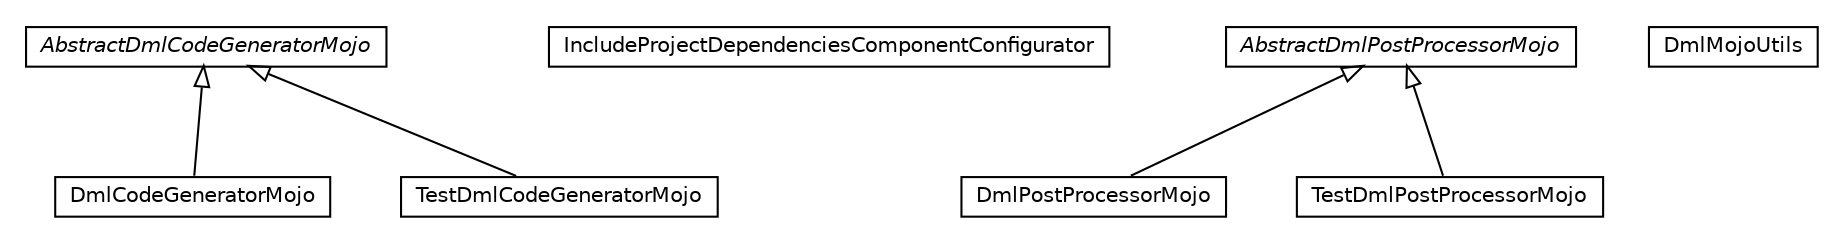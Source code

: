#!/usr/local/bin/dot
#
# Class diagram 
# Generated by UMLGraph version 5.1 (http://www.umlgraph.org/)
#

digraph G {
	edge [fontname="Helvetica",fontsize=10,labelfontname="Helvetica",labelfontsize=10];
	node [fontname="Helvetica",fontsize=10,shape=plaintext];
	nodesep=0.25;
	ranksep=0.5;
	// pt.ist.fenixframework.dml.maven.DmlCodeGeneratorMojo
	c2288 [label=<<table title="pt.ist.fenixframework.dml.maven.DmlCodeGeneratorMojo" border="0" cellborder="1" cellspacing="0" cellpadding="2" port="p" href="./DmlCodeGeneratorMojo.html">
		<tr><td><table border="0" cellspacing="0" cellpadding="1">
<tr><td align="center" balign="center"> DmlCodeGeneratorMojo </td></tr>
		</table></td></tr>
		</table>>, fontname="Helvetica", fontcolor="black", fontsize=10.0];
	// pt.ist.fenixframework.dml.maven.IncludeProjectDependenciesComponentConfigurator
	c2289 [label=<<table title="pt.ist.fenixframework.dml.maven.IncludeProjectDependenciesComponentConfigurator" border="0" cellborder="1" cellspacing="0" cellpadding="2" port="p" href="./IncludeProjectDependenciesComponentConfigurator.html">
		<tr><td><table border="0" cellspacing="0" cellpadding="1">
<tr><td align="center" balign="center"> IncludeProjectDependenciesComponentConfigurator </td></tr>
		</table></td></tr>
		</table>>, fontname="Helvetica", fontcolor="black", fontsize=10.0];
	// pt.ist.fenixframework.dml.maven.TestDmlCodeGeneratorMojo
	c2290 [label=<<table title="pt.ist.fenixframework.dml.maven.TestDmlCodeGeneratorMojo" border="0" cellborder="1" cellspacing="0" cellpadding="2" port="p" href="./TestDmlCodeGeneratorMojo.html">
		<tr><td><table border="0" cellspacing="0" cellpadding="1">
<tr><td align="center" balign="center"> TestDmlCodeGeneratorMojo </td></tr>
		</table></td></tr>
		</table>>, fontname="Helvetica", fontcolor="black", fontsize=10.0];
	// pt.ist.fenixframework.dml.maven.DmlPostProcessorMojo
	c2291 [label=<<table title="pt.ist.fenixframework.dml.maven.DmlPostProcessorMojo" border="0" cellborder="1" cellspacing="0" cellpadding="2" port="p" href="./DmlPostProcessorMojo.html">
		<tr><td><table border="0" cellspacing="0" cellpadding="1">
<tr><td align="center" balign="center"> DmlPostProcessorMojo </td></tr>
		</table></td></tr>
		</table>>, fontname="Helvetica", fontcolor="black", fontsize=10.0];
	// pt.ist.fenixframework.dml.maven.DmlMojoUtils
	c2292 [label=<<table title="pt.ist.fenixframework.dml.maven.DmlMojoUtils" border="0" cellborder="1" cellspacing="0" cellpadding="2" port="p" href="./DmlMojoUtils.html">
		<tr><td><table border="0" cellspacing="0" cellpadding="1">
<tr><td align="center" balign="center"> DmlMojoUtils </td></tr>
		</table></td></tr>
		</table>>, fontname="Helvetica", fontcolor="black", fontsize=10.0];
	// pt.ist.fenixframework.dml.maven.AbstractDmlCodeGeneratorMojo
	c2293 [label=<<table title="pt.ist.fenixframework.dml.maven.AbstractDmlCodeGeneratorMojo" border="0" cellborder="1" cellspacing="0" cellpadding="2" port="p" href="./AbstractDmlCodeGeneratorMojo.html">
		<tr><td><table border="0" cellspacing="0" cellpadding="1">
<tr><td align="center" balign="center"><font face="Helvetica-Oblique"> AbstractDmlCodeGeneratorMojo </font></td></tr>
		</table></td></tr>
		</table>>, fontname="Helvetica", fontcolor="black", fontsize=10.0];
	// pt.ist.fenixframework.dml.maven.AbstractDmlPostProcessorMojo
	c2294 [label=<<table title="pt.ist.fenixframework.dml.maven.AbstractDmlPostProcessorMojo" border="0" cellborder="1" cellspacing="0" cellpadding="2" port="p" href="./AbstractDmlPostProcessorMojo.html">
		<tr><td><table border="0" cellspacing="0" cellpadding="1">
<tr><td align="center" balign="center"><font face="Helvetica-Oblique"> AbstractDmlPostProcessorMojo </font></td></tr>
		</table></td></tr>
		</table>>, fontname="Helvetica", fontcolor="black", fontsize=10.0];
	// pt.ist.fenixframework.dml.maven.TestDmlPostProcessorMojo
	c2295 [label=<<table title="pt.ist.fenixframework.dml.maven.TestDmlPostProcessorMojo" border="0" cellborder="1" cellspacing="0" cellpadding="2" port="p" href="./TestDmlPostProcessorMojo.html">
		<tr><td><table border="0" cellspacing="0" cellpadding="1">
<tr><td align="center" balign="center"> TestDmlPostProcessorMojo </td></tr>
		</table></td></tr>
		</table>>, fontname="Helvetica", fontcolor="black", fontsize=10.0];
	//pt.ist.fenixframework.dml.maven.DmlCodeGeneratorMojo extends pt.ist.fenixframework.dml.maven.AbstractDmlCodeGeneratorMojo
	c2293:p -> c2288:p [dir=back,arrowtail=empty];
	//pt.ist.fenixframework.dml.maven.TestDmlCodeGeneratorMojo extends pt.ist.fenixframework.dml.maven.AbstractDmlCodeGeneratorMojo
	c2293:p -> c2290:p [dir=back,arrowtail=empty];
	//pt.ist.fenixframework.dml.maven.DmlPostProcessorMojo extends pt.ist.fenixframework.dml.maven.AbstractDmlPostProcessorMojo
	c2294:p -> c2291:p [dir=back,arrowtail=empty];
	//pt.ist.fenixframework.dml.maven.TestDmlPostProcessorMojo extends pt.ist.fenixframework.dml.maven.AbstractDmlPostProcessorMojo
	c2294:p -> c2295:p [dir=back,arrowtail=empty];
}

